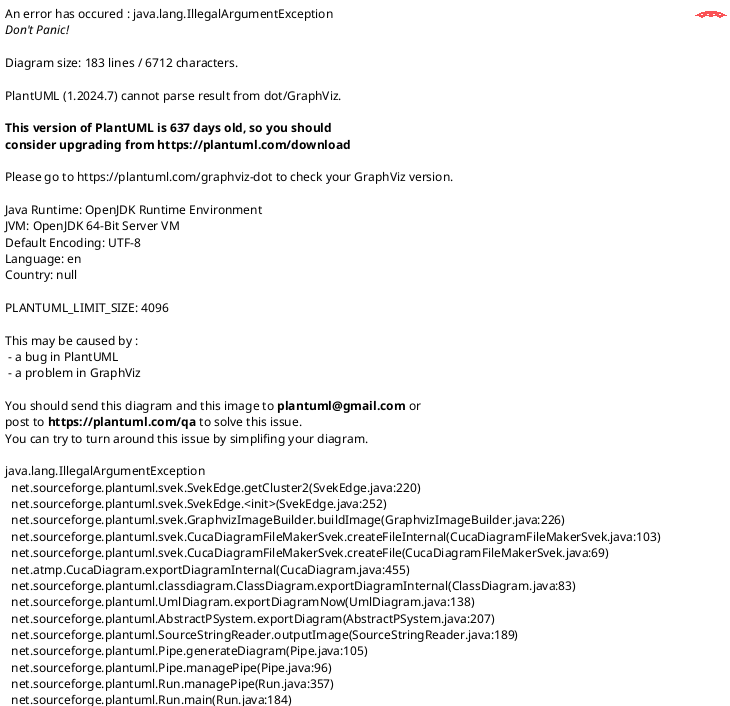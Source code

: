 @startuml

title __APP's Class Diagram__\n

  namespace com.taobao.android.mnn {
    enum MNNForwardType {
    }
  }
  

  namespace com.taobao.android.mnn {
    class com.taobao.android.mnn.MNNImageProcess {
    }
  }
  

  namespace com.taobao.android.mnn {
    class com.taobao.android.mnn.MNNNetInstance {
    }
  }
  

  namespace com.taobao.android.mnn {
    class com.taobao.android.mnn.MNNNetNative {
    }
  }
  

  namespace com.taobao.android.mnn {
    class com.taobao.android.mnn.MNNPortraitNative {
    }
  }
  

  namespace com.taobao.android.mnn {
    namespace emo {
      class com.taobao.android.mnndemo.BuildConfig {
      }
    }
  }
  

  namespace com.taobao.android.mnn {
    namespace emo {
      class com.taobao.android.mnndemo.CameraView {
      }
    }
  }
  

  namespace com.taobao.android.mnn {
    namespace emo {
      class com.taobao.android.mnndemo.ImageActivity {
      }
    }
  }
  

  namespace com.taobao.android.mnn {
    namespace emo {
      class com.taobao.android.mnndemo.OpenGLTestActivity {
      }
    }
  }
  

  namespace com.taobao.android.mnn {
    namespace emo {
      class com.taobao.android.mnndemo.PortraitActivity {
      }
    }
  }
  

  namespace com.taobao.android.mnn {
    namespace emo {
      class com.taobao.android.mnndemo.VideoActivity {
      }
    }
  }
  

  namespace com.taobao.android.opengl {
    class com.taobao.android.opengl.CameraRenderer {
    }
  }
  

  namespace com.taobao.android.opengl {
    class com.taobao.android.opengl.OESTexture {
    }
  }
  

  namespace com.taobao.android.opengl {
    class com.taobao.android.opengl.Shader {
    }
  }
  

  namespace com.taobao.android.utils {
    class com.taobao.android.utils.Common {
    }
  }
  

  namespace com.taobao.android.utils {
    class com.taobao.android.utils.PermissionUtils {
    }
  }
  

  namespace com.taobao.android.utils {
    class com.taobao.android.utils.PortraitCameraView {
    }
  }
  

  namespace com.taobao.android.utils {
    enum RotateType {
    }
  }
  

  namespace com.taobao.android.utils {
    class com.taobao.android.utils.TxtFileReader {
    }
  }
  

  com.taobao.android.mnndemo.CameraView .up.|> android.hardware.Camera.PreviewCallback
  com.taobao.android.mnndemo.CameraView .up.|> android.view.SurfaceHolder.Callback
  com.taobao.android.mnndemo.CameraView -up-|> android.view.SurfaceView
  com.taobao.android.mnndemo.CameraView o-- com.taobao.android.mnndemo.CameraView.PreviewCallback : mPreviewCallback
  com.taobao.android.mnndemo.ImageActivity .up.|> android.view.View.OnClickListener
  com.taobao.android.mnndemo.ImageActivity -up-|> android.support.v7.app.AppCompatActivity
  com.taobao.android.mnndemo.ImageActivity o-- com.taobao.android.mnn.MNNNetInstance.Session.Tensor : mInputTensor
  com.taobao.android.mnndemo.ImageActivity o-- com.taobao.android.mnn.MNNNetInstance : mNetInstance
  com.taobao.android.mnndemo.ImageActivity o-- com.taobao.android.mnn.MNNNetInstance.Session : mSession
  com.taobao.android.mnndemo.OpenGLTestActivity -up-|> android.support.v7.app.AppCompatActivity
  com.taobao.android.mnndemo.OpenGLTestActivity o-- com.taobao.android.opengl.CameraRenderer : mRenderer
  com.taobao.android.mnndemo.PortraitActivity -up-|> android.support.v7.app.AppCompatActivity
  com.taobao.android.mnndemo.PortraitActivity o-- com.taobao.android.utils.PortraitCameraView : mCameraView
  com.taobao.android.mnndemo.PortraitActivity o-- com.taobao.android.mnn.MNNNetInstance.Config : mConfig
  com.taobao.android.mnndemo.PortraitActivity o-- com.taobao.android.mnn.MNNNetInstance.Session.Tensor : mInputTensor
  com.taobao.android.mnndemo.PortraitActivity o-- com.taobao.android.mnn.MNNNetInstance : mNetInstance
  com.taobao.android.mnndemo.PortraitActivity o-- com.taobao.android.mnn.MNNNetInstance.Session.Tensor : mOutputTensor
  com.taobao.android.mnndemo.PortraitActivity o-- com.taobao.android.mnn.MNNNetInstance.Session : mSession
  com.taobao.android.mnndemo.VideoActivity .up.|> android.widget.AdapterView.OnItemSelectedListener
  com.taobao.android.mnndemo.VideoActivity -up-|> android.support.v7.app.AppCompatActivity
  com.taobao.android.mnndemo.VideoActivity o-- com.taobao.android.mnndemo.CameraView : mCameraView
  com.taobao.android.mnndemo.VideoActivity o-- com.taobao.android.mnn.MNNNetInstance.Config : mConfig
  com.taobao.android.mnndemo.VideoActivity o-- com.taobao.android.mnn.MNNNetInstance.Session.Tensor : mInputTensor
  com.taobao.android.mnndemo.VideoActivity o-- com.taobao.android.mnn.MNNNetInstance : mNetInstance
  com.taobao.android.mnndemo.VideoActivity o-- com.taobao.android.mnn.MNNNetInstance.Session : mSession
  com.taobao.android.opengl.CameraRenderer .up.|> android.graphics.SurfaceTexture.OnFrameAvailableListener
  com.taobao.android.opengl.CameraRenderer .up.|> android.opengl.GLSurfaceView.Renderer
  com.taobao.android.opengl.CameraRenderer -up-|> android.opengl.GLSurfaceView
  com.taobao.android.opengl.CameraRenderer o-- com.taobao.android.opengl.OESTexture : mCameraTexture
  com.taobao.android.opengl.CameraRenderer o-- com.taobao.android.mnn.MNNNetInstance.Config : mConfig
  com.taobao.android.opengl.CameraRenderer o-- com.taobao.android.mnn.MNNNetInstance.Session.Tensor : mInputTensor
  com.taobao.android.opengl.CameraRenderer o-- com.taobao.android.mnn.MNNNetInstance : mNetInstance
  com.taobao.android.opengl.CameraRenderer o-- com.taobao.android.opengl.Shader : mOffscreenShader
  com.taobao.android.opengl.CameraRenderer o-- com.taobao.android.mnn.MNNNetInstance.Session.Tensor : mOutputTensor
  com.taobao.android.opengl.CameraRenderer o-- com.taobao.android.mnn.MNNNetInstance.Session : mSession
  com.taobao.android.opengl.CameraRenderer o-- com.taobao.android.opengl.CameraRenderer.MnnThread : mnnThread
  com.taobao.android.utils.PortraitCameraView .up.|> android.hardware.Camera.PreviewCallback
  com.taobao.android.utils.PortraitCameraView .up.|> android.view.SurfaceHolder.Callback
  com.taobao.android.utils.PortraitCameraView -up-|> android.view.SurfaceView
  com.taobao.android.utils.PortraitCameraView o-- com.taobao.android.utils.PortraitCameraView.Config : mConfig
  com.taobao.android.utils.PortraitCameraView o-- com.taobao.android.utils.PortraitCameraView.PreviewCallback : mPreviewCallback
  com.taobao.android.utils.PortraitCameraView o-- com.taobao.android.utils.RotateType : mPreviewRotateType
  com.taobao.android.utils.PortraitCameraView o-- com.taobao.android.utils.PortraitCameraView.CameraSizeComparator : sizeComparator


right footer


PlantUML diagram generated by SketchIt! (https://bitbucket.org/pmesmeur/sketch.it)
For more information about this tool, please contact philippe.mesmeur@gmail.com
endfooter

@enduml
